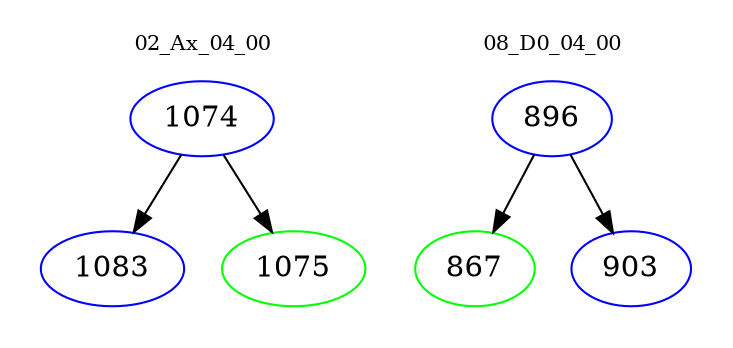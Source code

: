 digraph{
subgraph cluster_0 {
color = white
label = "02_Ax_04_00";
fontsize=10;
T0_1074 [label="1074", color="blue"]
T0_1074 -> T0_1083 [color="black"]
T0_1083 [label="1083", color="blue"]
T0_1074 -> T0_1075 [color="black"]
T0_1075 [label="1075", color="green"]
}
subgraph cluster_1 {
color = white
label = "08_D0_04_00";
fontsize=10;
T1_896 [label="896", color="blue"]
T1_896 -> T1_867 [color="black"]
T1_867 [label="867", color="green"]
T1_896 -> T1_903 [color="black"]
T1_903 [label="903", color="blue"]
}
}
